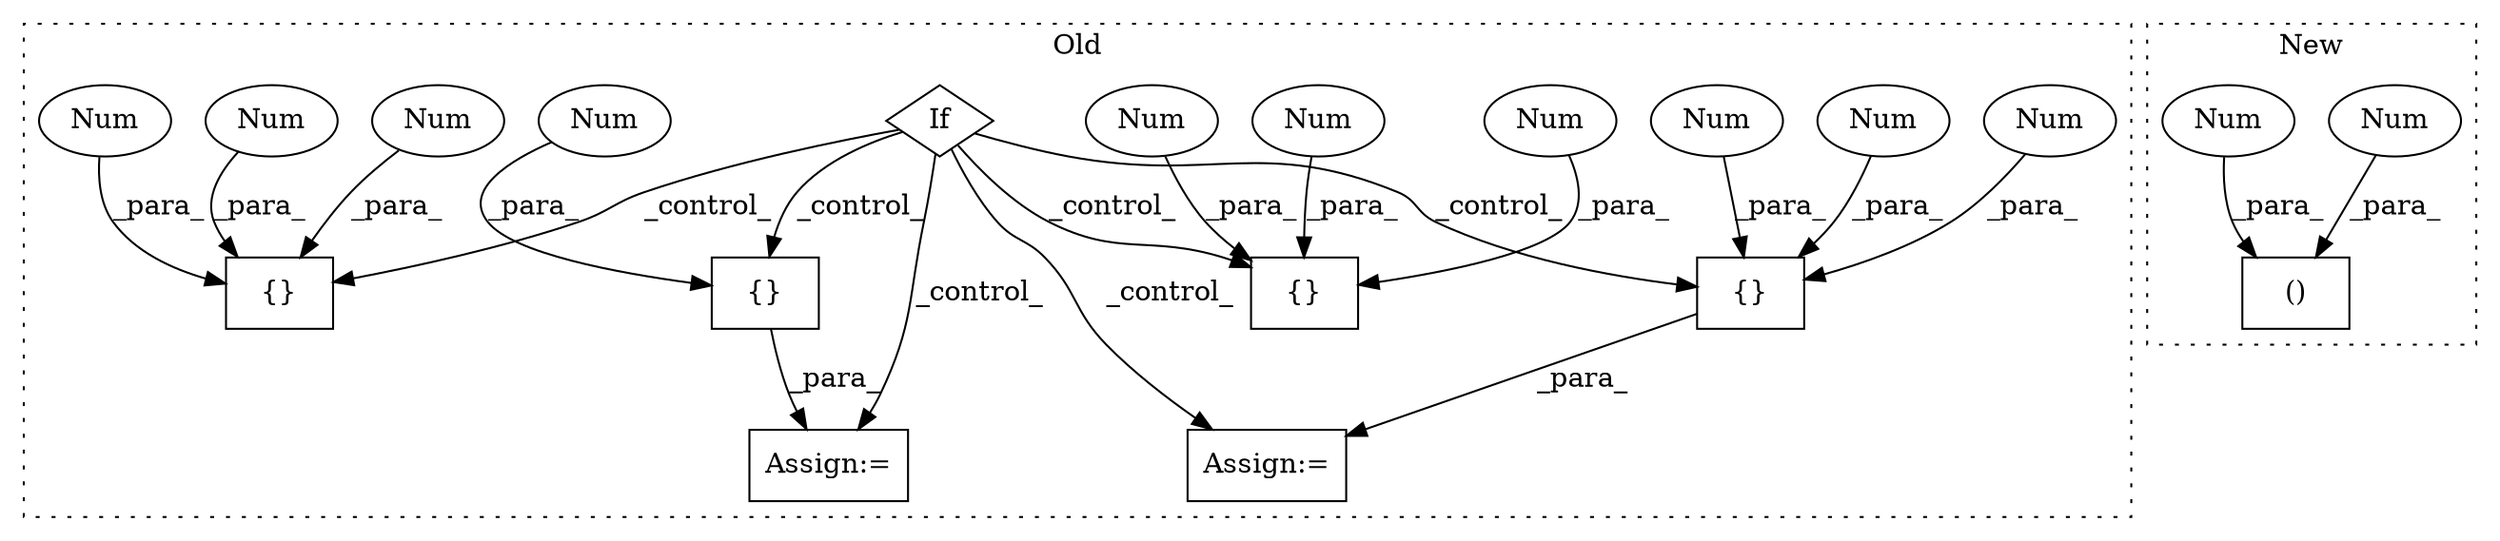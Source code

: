 digraph G {
subgraph cluster0 {
1 [label="{}" a="59" s="5206,5217" l="1,0" shape="box"];
3 [label="Assign:=" a="68" s="5205" l="1" shape="box"];
6 [label="If" a="96" s="5118,5138" l="0,14" shape="diamond"];
7 [label="Num" a="76" s="5210" l="1" shape="ellipse"];
8 [label="Num" a="76" s="5213" l="1" shape="ellipse"];
9 [label="Num" a="76" s="5216" l="1" shape="ellipse"];
10 [label="{}" a="59" s="5320,5337" l="1,0" shape="box"];
11 [label="Num" a="76" s="5336" l="1" shape="ellipse"];
12 [label="{}" a="59" s="5163,5175" l="1,0" shape="box"];
13 [label="Num" a="76" s="5321" l="3" shape="ellipse"];
14 [label="{}" a="59" s="5277,5289" l="1,0" shape="box"];
15 [label="Num" a="76" s="5326" l="3" shape="ellipse"];
16 [label="Num" a="76" s="5174" l="1" shape="ellipse"];
17 [label="Num" a="76" s="5284" l="2" shape="ellipse"];
18 [label="Num" a="76" s="5164" l="1" shape="ellipse"];
19 [label="Num" a="76" s="5170" l="2" shape="ellipse"];
20 [label="Assign:=" a="68" s="5276" l="1" shape="box"];
label = "Old";
style="dotted";
}
subgraph cluster1 {
2 [label="()" a="54" s="5569" l="6" shape="box"];
4 [label="Num" a="76" s="5571" l="4" shape="ellipse"];
5 [label="Num" a="76" s="5566" l="3" shape="ellipse"];
label = "New";
style="dotted";
}
1 -> 3 [label="_para_"];
4 -> 2 [label="_para_"];
5 -> 2 [label="_para_"];
6 -> 12 [label="_control_"];
6 -> 14 [label="_control_"];
6 -> 1 [label="_control_"];
6 -> 20 [label="_control_"];
6 -> 3 [label="_control_"];
6 -> 10 [label="_control_"];
7 -> 1 [label="_para_"];
8 -> 1 [label="_para_"];
9 -> 1 [label="_para_"];
11 -> 10 [label="_para_"];
13 -> 10 [label="_para_"];
14 -> 20 [label="_para_"];
15 -> 10 [label="_para_"];
16 -> 12 [label="_para_"];
17 -> 14 [label="_para_"];
18 -> 12 [label="_para_"];
19 -> 12 [label="_para_"];
}